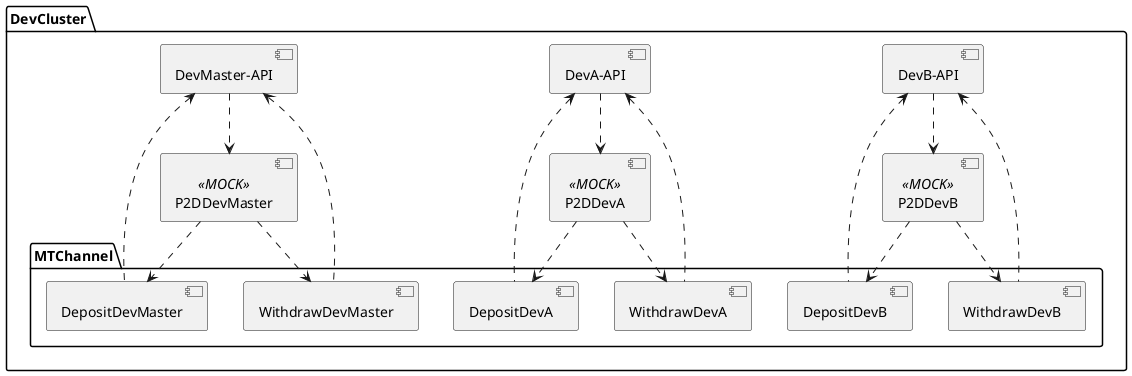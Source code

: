 @startuml dev-and-prod-p2d

package DevCluster {

    package MTChannel {
        [DepositDevMaster]
        [WithdrawDevMaster]
        [DepositDevA]
        [WithdrawDevA]
        [DepositDevB]
        [WithdrawDevB]
    }

    [DevMaster-API]
    [P2DDevMaster] <<MOCK>>

    [DevMaster-API] ..> [P2DDevMaster]
    [P2DDevMaster] ..> [DepositDevMaster]
    [P2DDevMaster] ..> [WithdrawDevMaster]
    [DepositDevMaster] .u.> [DevMaster-API]
    [WithdrawDevMaster] .u.> [DevMaster-API]



    [DevA-API]
    [P2DDevA] <<MOCK>>

    [DevA-API] ..> [P2DDevA]
    [P2DDevA] ..> [DepositDevA]
    [P2DDevA] ..> [WithdrawDevA]
    [DepositDevA] .u.> [DevA-API]
    [WithdrawDevA] .u.> [DevA-API]



    [DevB-API]
    [P2DDevB] <<MOCK>>

    [DevB-API] ..> [P2DDevB]
    [P2DDevB] ..> [DepositDevB]
    [P2DDevB] ..> [WithdrawDevB]
    [DepositDevB] .u.> [DevB-API]
    [WithdrawDevB] .u.> [DevB-API]

}

